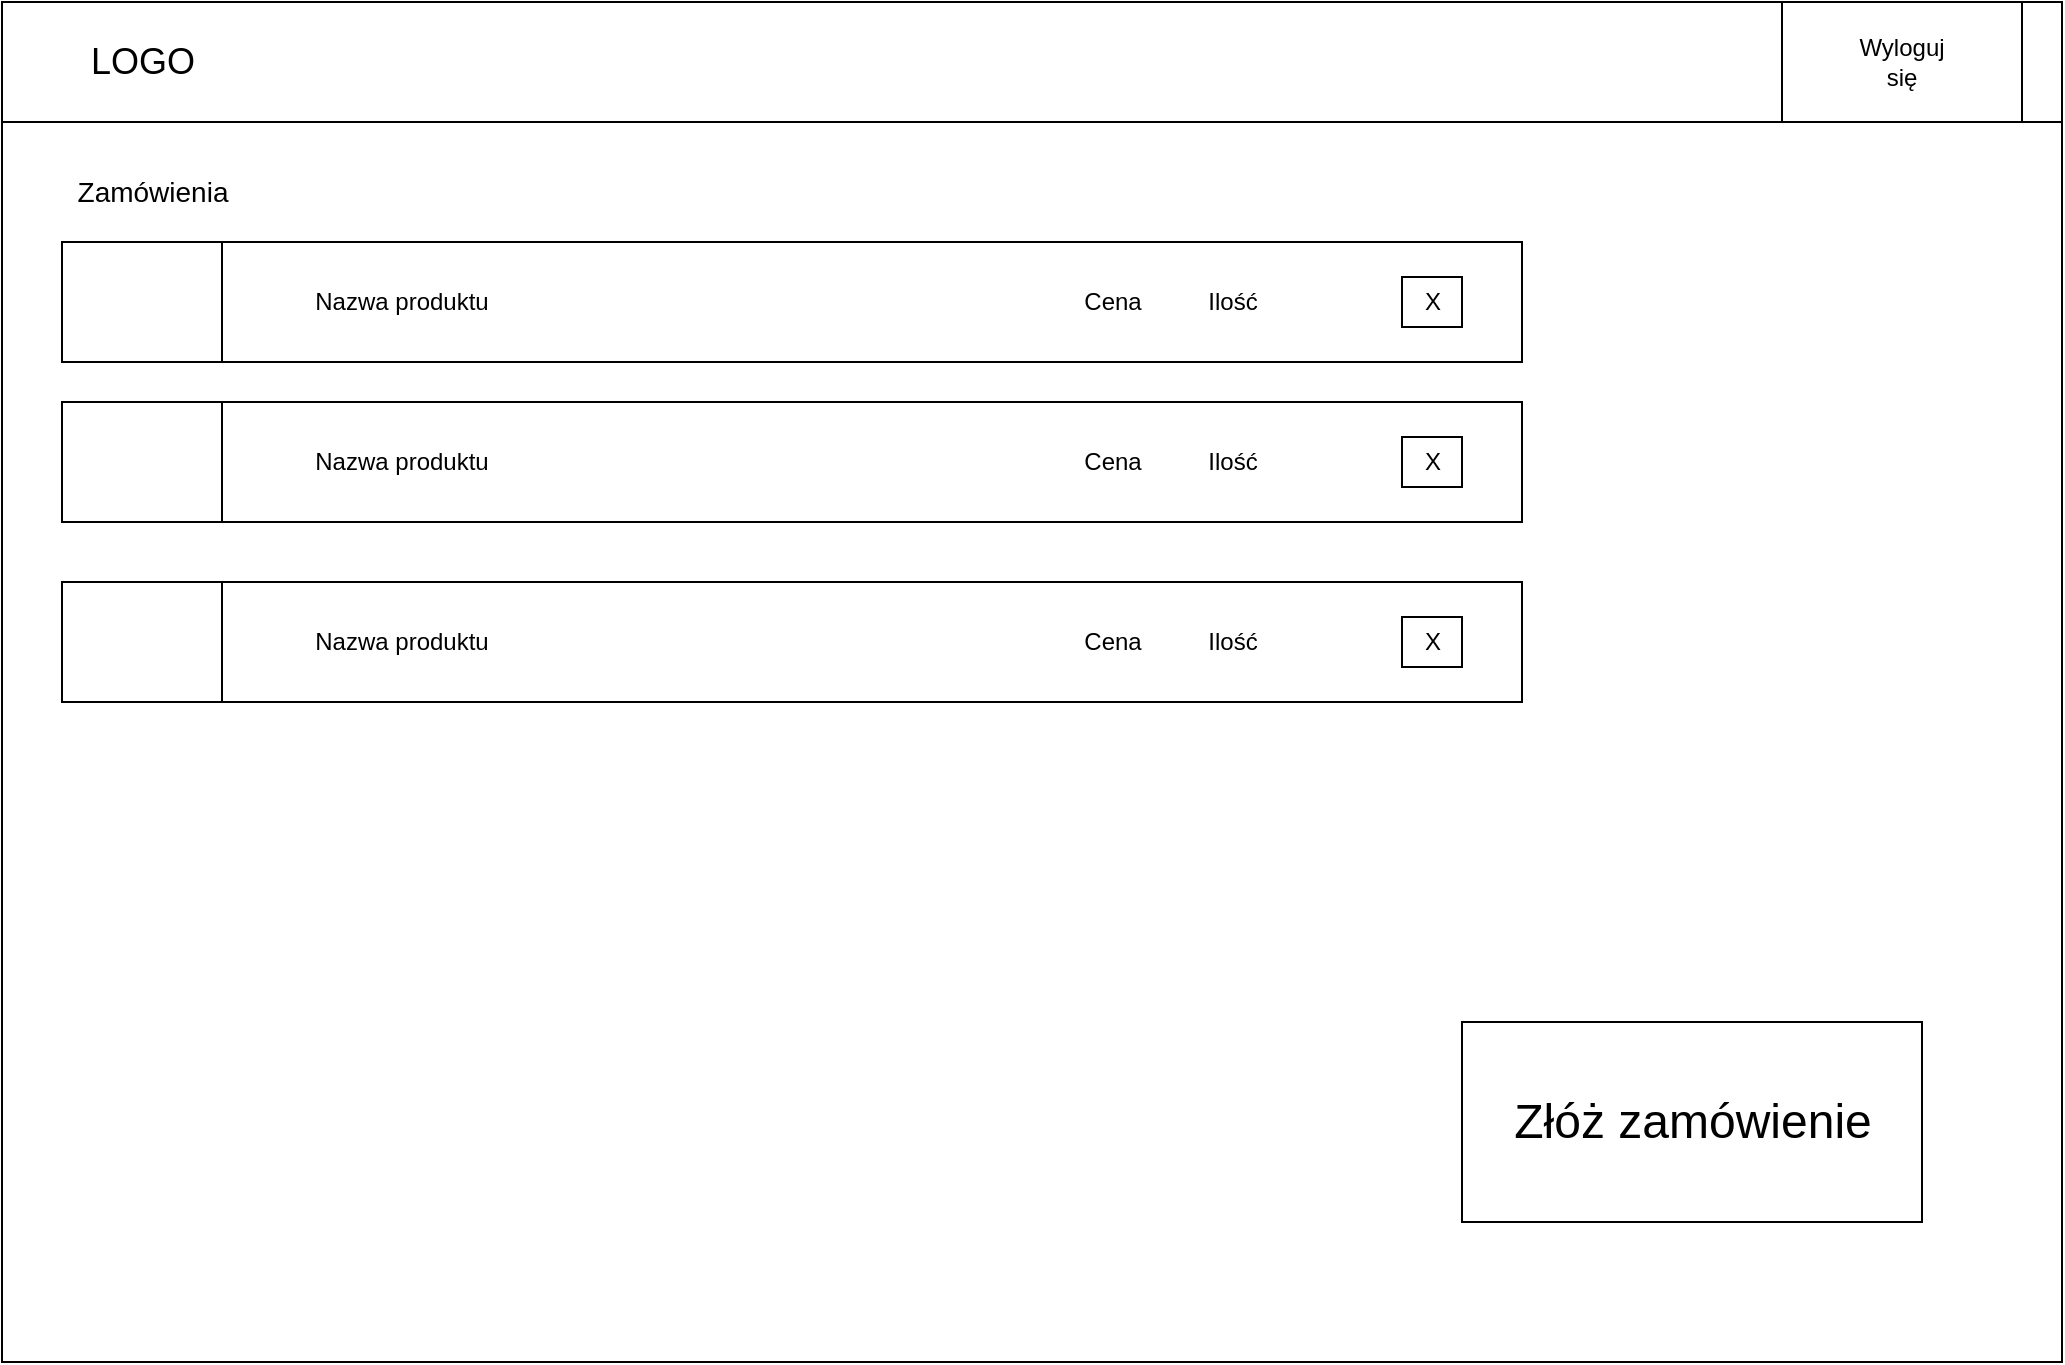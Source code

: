 <mxfile version="24.4.10" type="device">
  <diagram name="Strona-1" id="su8TW4dJwJ4pd8lnQ-Jp">
    <mxGraphModel dx="1620" dy="781" grid="1" gridSize="10" guides="1" tooltips="1" connect="1" arrows="1" fold="1" page="1" pageScale="1" pageWidth="827" pageHeight="1169" math="0" shadow="0">
      <root>
        <mxCell id="0" />
        <mxCell id="1" parent="0" />
        <mxCell id="I0I7ubtvyMNmmG9Y1TiT-1" value="" style="rounded=0;whiteSpace=wrap;html=1;" vertex="1" parent="1">
          <mxGeometry y="40" width="1030" height="60" as="geometry" />
        </mxCell>
        <mxCell id="I0I7ubtvyMNmmG9Y1TiT-9" value="" style="rounded=0;whiteSpace=wrap;html=1;" vertex="1" parent="1">
          <mxGeometry x="890" y="40" width="120" height="60" as="geometry" />
        </mxCell>
        <mxCell id="I0I7ubtvyMNmmG9Y1TiT-10" value="Wyloguj się" style="text;html=1;align=center;verticalAlign=middle;whiteSpace=wrap;rounded=0;" vertex="1" parent="1">
          <mxGeometry x="920" y="55" width="60" height="30" as="geometry" />
        </mxCell>
        <mxCell id="I0I7ubtvyMNmmG9Y1TiT-11" value="&lt;font style=&quot;font-size: 18px;&quot;&gt;LOGO&lt;/font&gt;" style="text;html=1;align=center;verticalAlign=middle;resizable=0;points=[];autosize=1;strokeColor=none;fillColor=none;" vertex="1" parent="1">
          <mxGeometry x="30" y="50" width="80" height="40" as="geometry" />
        </mxCell>
        <mxCell id="I0I7ubtvyMNmmG9Y1TiT-12" value="" style="rounded=0;whiteSpace=wrap;html=1;" vertex="1" parent="1">
          <mxGeometry y="100" width="1030" height="620" as="geometry" />
        </mxCell>
        <mxCell id="I0I7ubtvyMNmmG9Y1TiT-13" value="" style="rounded=0;whiteSpace=wrap;html=1;" vertex="1" parent="1">
          <mxGeometry x="30" y="160" width="730" height="60" as="geometry" />
        </mxCell>
        <mxCell id="I0I7ubtvyMNmmG9Y1TiT-14" value="&lt;font style=&quot;font-size: 14px;&quot;&gt;Zamówienia&lt;/font&gt;" style="text;html=1;align=center;verticalAlign=middle;resizable=0;points=[];autosize=1;strokeColor=none;fillColor=none;" vertex="1" parent="1">
          <mxGeometry x="25" y="120" width="100" height="30" as="geometry" />
        </mxCell>
        <mxCell id="I0I7ubtvyMNmmG9Y1TiT-15" value="" style="rounded=0;whiteSpace=wrap;html=1;" vertex="1" parent="1">
          <mxGeometry x="30" y="240" width="730" height="60" as="geometry" />
        </mxCell>
        <mxCell id="I0I7ubtvyMNmmG9Y1TiT-16" value="" style="rounded=0;whiteSpace=wrap;html=1;" vertex="1" parent="1">
          <mxGeometry x="30" y="330" width="730" height="60" as="geometry" />
        </mxCell>
        <mxCell id="I0I7ubtvyMNmmG9Y1TiT-17" value="" style="rounded=0;whiteSpace=wrap;html=1;" vertex="1" parent="1">
          <mxGeometry x="30" y="160" width="80" height="60" as="geometry" />
        </mxCell>
        <mxCell id="I0I7ubtvyMNmmG9Y1TiT-18" value="" style="rounded=0;whiteSpace=wrap;html=1;" vertex="1" parent="1">
          <mxGeometry x="30" y="240" width="80" height="60" as="geometry" />
        </mxCell>
        <mxCell id="I0I7ubtvyMNmmG9Y1TiT-19" value="" style="rounded=0;whiteSpace=wrap;html=1;" vertex="1" parent="1">
          <mxGeometry x="30" y="330" width="80" height="60" as="geometry" />
        </mxCell>
        <mxCell id="I0I7ubtvyMNmmG9Y1TiT-20" value="Nazwa produktu" style="text;html=1;align=center;verticalAlign=middle;whiteSpace=wrap;rounded=0;" vertex="1" parent="1">
          <mxGeometry x="140" y="175" width="120" height="30" as="geometry" />
        </mxCell>
        <mxCell id="I0I7ubtvyMNmmG9Y1TiT-21" value="Nazwa produktu" style="text;html=1;align=center;verticalAlign=middle;whiteSpace=wrap;rounded=0;" vertex="1" parent="1">
          <mxGeometry x="140" y="255" width="120" height="30" as="geometry" />
        </mxCell>
        <mxCell id="I0I7ubtvyMNmmG9Y1TiT-22" value="Nazwa produktu" style="text;html=1;align=center;verticalAlign=middle;whiteSpace=wrap;rounded=0;" vertex="1" parent="1">
          <mxGeometry x="140" y="345" width="120" height="30" as="geometry" />
        </mxCell>
        <mxCell id="I0I7ubtvyMNmmG9Y1TiT-24" value="Cena" style="text;html=1;align=center;verticalAlign=middle;resizable=0;points=[];autosize=1;strokeColor=none;fillColor=none;" vertex="1" parent="1">
          <mxGeometry x="530" y="175" width="50" height="30" as="geometry" />
        </mxCell>
        <mxCell id="I0I7ubtvyMNmmG9Y1TiT-25" value="Cena" style="text;html=1;align=center;verticalAlign=middle;resizable=0;points=[];autosize=1;strokeColor=none;fillColor=none;" vertex="1" parent="1">
          <mxGeometry x="530" y="255" width="50" height="30" as="geometry" />
        </mxCell>
        <mxCell id="I0I7ubtvyMNmmG9Y1TiT-26" value="Cena" style="text;html=1;align=center;verticalAlign=middle;resizable=0;points=[];autosize=1;strokeColor=none;fillColor=none;" vertex="1" parent="1">
          <mxGeometry x="530" y="345" width="50" height="30" as="geometry" />
        </mxCell>
        <mxCell id="I0I7ubtvyMNmmG9Y1TiT-27" value="Ilość" style="text;html=1;align=center;verticalAlign=middle;resizable=0;points=[];autosize=1;strokeColor=none;fillColor=none;" vertex="1" parent="1">
          <mxGeometry x="590" y="345" width="50" height="30" as="geometry" />
        </mxCell>
        <mxCell id="I0I7ubtvyMNmmG9Y1TiT-28" value="Ilość" style="text;html=1;align=center;verticalAlign=middle;resizable=0;points=[];autosize=1;strokeColor=none;fillColor=none;" vertex="1" parent="1">
          <mxGeometry x="590" y="255" width="50" height="30" as="geometry" />
        </mxCell>
        <mxCell id="I0I7ubtvyMNmmG9Y1TiT-29" value="Ilość" style="text;html=1;align=center;verticalAlign=middle;resizable=0;points=[];autosize=1;strokeColor=none;fillColor=none;" vertex="1" parent="1">
          <mxGeometry x="590" y="175" width="50" height="30" as="geometry" />
        </mxCell>
        <mxCell id="I0I7ubtvyMNmmG9Y1TiT-31" value="X" style="text;html=1;align=center;verticalAlign=middle;resizable=0;points=[];autosize=1;strokeColor=none;fillColor=none;" vertex="1" parent="1">
          <mxGeometry x="700" y="255" width="30" height="30" as="geometry" />
        </mxCell>
        <mxCell id="I0I7ubtvyMNmmG9Y1TiT-32" value="X" style="text;html=1;align=center;verticalAlign=middle;resizable=0;points=[];autosize=1;strokeColor=none;fillColor=none;" vertex="1" parent="1">
          <mxGeometry x="700" y="345" width="30" height="30" as="geometry" />
        </mxCell>
        <mxCell id="I0I7ubtvyMNmmG9Y1TiT-33" value="" style="rounded=0;whiteSpace=wrap;html=1;" vertex="1" parent="1">
          <mxGeometry x="700" y="177.5" width="30" height="25" as="geometry" />
        </mxCell>
        <mxCell id="I0I7ubtvyMNmmG9Y1TiT-34" value="X" style="text;html=1;align=center;verticalAlign=middle;resizable=0;points=[];autosize=1;strokeColor=none;fillColor=none;" vertex="1" parent="1">
          <mxGeometry x="700" y="175" width="30" height="30" as="geometry" />
        </mxCell>
        <mxCell id="I0I7ubtvyMNmmG9Y1TiT-37" value="" style="rounded=0;whiteSpace=wrap;html=1;" vertex="1" parent="1">
          <mxGeometry x="700" y="257.5" width="30" height="25" as="geometry" />
        </mxCell>
        <mxCell id="I0I7ubtvyMNmmG9Y1TiT-38" value="" style="rounded=0;whiteSpace=wrap;html=1;" vertex="1" parent="1">
          <mxGeometry x="700" y="347.5" width="30" height="25" as="geometry" />
        </mxCell>
        <mxCell id="I0I7ubtvyMNmmG9Y1TiT-39" value="X" style="text;html=1;align=center;verticalAlign=middle;resizable=0;points=[];autosize=1;strokeColor=none;fillColor=none;" vertex="1" parent="1">
          <mxGeometry x="700" y="255" width="30" height="30" as="geometry" />
        </mxCell>
        <mxCell id="I0I7ubtvyMNmmG9Y1TiT-40" value="X" style="text;html=1;align=center;verticalAlign=middle;resizable=0;points=[];autosize=1;strokeColor=none;fillColor=none;" vertex="1" parent="1">
          <mxGeometry x="700" y="345" width="30" height="30" as="geometry" />
        </mxCell>
        <mxCell id="I0I7ubtvyMNmmG9Y1TiT-41" value="" style="rounded=0;whiteSpace=wrap;html=1;" vertex="1" parent="1">
          <mxGeometry x="730" y="550" width="230" height="100" as="geometry" />
        </mxCell>
        <mxCell id="I0I7ubtvyMNmmG9Y1TiT-42" value="&lt;font style=&quot;font-size: 24px;&quot;&gt;Złóż zamówienie&lt;/font&gt;" style="text;html=1;align=center;verticalAlign=middle;resizable=0;points=[];autosize=1;strokeColor=none;fillColor=none;" vertex="1" parent="1">
          <mxGeometry x="745" y="580" width="200" height="40" as="geometry" />
        </mxCell>
      </root>
    </mxGraphModel>
  </diagram>
</mxfile>
